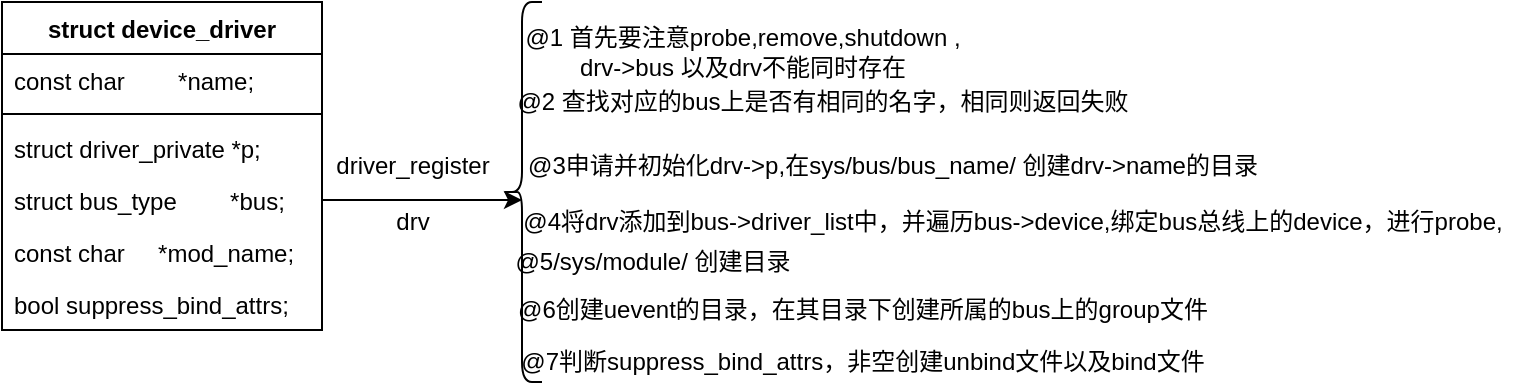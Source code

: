 <mxfile version="12.7.9" type="device"><diagram id="UmrQZe7idBBOyYUXQMQh" name="Page-1"><mxGraphModel dx="737" dy="387" grid="1" gridSize="10" guides="1" tooltips="1" connect="1" arrows="1" fold="1" page="1" pageScale="1" pageWidth="827" pageHeight="1169" math="0" shadow="0"><root><mxCell id="0"/><mxCell id="1" parent="0"/><mxCell id="XxuNyEnBPRLVjxllwFEz-1" value="struct device_driver" style="swimlane;fontStyle=1;align=center;verticalAlign=top;childLayout=stackLayout;horizontal=1;startSize=26;horizontalStack=0;resizeParent=1;resizeParentMax=0;resizeLast=0;collapsible=1;marginBottom=0;" vertex="1" parent="1"><mxGeometry x="70" y="210" width="160" height="164" as="geometry"/></mxCell><mxCell id="XxuNyEnBPRLVjxllwFEz-2" value="const char        *name;" style="text;strokeColor=none;fillColor=none;align=left;verticalAlign=top;spacingLeft=4;spacingRight=4;overflow=hidden;rotatable=0;points=[[0,0.5],[1,0.5]];portConstraint=eastwest;" vertex="1" parent="XxuNyEnBPRLVjxllwFEz-1"><mxGeometry y="26" width="160" height="26" as="geometry"/></mxCell><mxCell id="XxuNyEnBPRLVjxllwFEz-3" value="" style="line;strokeWidth=1;fillColor=none;align=left;verticalAlign=middle;spacingTop=-1;spacingLeft=3;spacingRight=3;rotatable=0;labelPosition=right;points=[];portConstraint=eastwest;" vertex="1" parent="XxuNyEnBPRLVjxllwFEz-1"><mxGeometry y="52" width="160" height="8" as="geometry"/></mxCell><mxCell id="XxuNyEnBPRLVjxllwFEz-4" value="struct driver_private *p;" style="text;strokeColor=none;fillColor=none;align=left;verticalAlign=top;spacingLeft=4;spacingRight=4;overflow=hidden;rotatable=0;points=[[0,0.5],[1,0.5]];portConstraint=eastwest;" vertex="1" parent="XxuNyEnBPRLVjxllwFEz-1"><mxGeometry y="60" width="160" height="26" as="geometry"/></mxCell><mxCell id="XxuNyEnBPRLVjxllwFEz-10" value="struct bus_type        *bus;" style="text;strokeColor=none;fillColor=none;align=left;verticalAlign=top;spacingLeft=4;spacingRight=4;overflow=hidden;rotatable=0;points=[[0,0.5],[1,0.5]];portConstraint=eastwest;" vertex="1" parent="XxuNyEnBPRLVjxllwFEz-1"><mxGeometry y="86" width="160" height="26" as="geometry"/></mxCell><mxCell id="XxuNyEnBPRLVjxllwFEz-11" value="const char     *mod_name;" style="text;strokeColor=none;fillColor=none;align=left;verticalAlign=top;spacingLeft=4;spacingRight=4;overflow=hidden;rotatable=0;points=[[0,0.5],[1,0.5]];portConstraint=eastwest;" vertex="1" parent="XxuNyEnBPRLVjxllwFEz-1"><mxGeometry y="112" width="160" height="26" as="geometry"/></mxCell><mxCell id="XxuNyEnBPRLVjxllwFEz-5" value="bool suppress_bind_attrs;" style="text;strokeColor=none;fillColor=none;align=left;verticalAlign=top;spacingLeft=4;spacingRight=4;overflow=hidden;rotatable=0;points=[[0,0.5],[1,0.5]];portConstraint=eastwest;" vertex="1" parent="XxuNyEnBPRLVjxllwFEz-1"><mxGeometry y="138" width="160" height="26" as="geometry"/></mxCell><mxCell id="XxuNyEnBPRLVjxllwFEz-7" value="driver_register" style="text;html=1;align=center;verticalAlign=middle;resizable=0;points=[];autosize=1;" vertex="1" parent="1"><mxGeometry x="230" y="282" width="90" height="20" as="geometry"/></mxCell><mxCell id="XxuNyEnBPRLVjxllwFEz-12" style="edgeStyle=orthogonalEdgeStyle;rounded=0;orthogonalLoop=1;jettySize=auto;html=1;" edge="1" parent="1" source="XxuNyEnBPRLVjxllwFEz-10"><mxGeometry relative="1" as="geometry"><mxPoint x="330" y="309" as="targetPoint"/></mxGeometry></mxCell><mxCell id="XxuNyEnBPRLVjxllwFEz-13" value="" style="shape=curlyBracket;whiteSpace=wrap;html=1;rounded=1;" vertex="1" parent="1"><mxGeometry x="320" y="210" width="20" height="190" as="geometry"/></mxCell><mxCell id="XxuNyEnBPRLVjxllwFEz-14" value="&lt;div&gt;@1 首先要注意probe,remove,shutdown ,&lt;/div&gt;&lt;div&gt;drv-&amp;gt;bus 以及drv不能同时存在&lt;br&gt;&lt;/div&gt;" style="text;html=1;align=center;verticalAlign=middle;resizable=0;points=[];autosize=1;" vertex="1" parent="1"><mxGeometry x="320" y="220" width="240" height="30" as="geometry"/></mxCell><mxCell id="XxuNyEnBPRLVjxllwFEz-15" value="@2 查找对应的bus上是否有相同的名字，相同则返回失败" style="text;html=1;align=center;verticalAlign=middle;resizable=0;points=[];autosize=1;" vertex="1" parent="1"><mxGeometry x="320" y="250" width="320" height="20" as="geometry"/></mxCell><mxCell id="XxuNyEnBPRLVjxllwFEz-16" value="drv" style="text;html=1;align=center;verticalAlign=middle;resizable=0;points=[];autosize=1;" vertex="1" parent="1"><mxGeometry x="260" y="310" width="30" height="20" as="geometry"/></mxCell><mxCell id="XxuNyEnBPRLVjxllwFEz-17" value="@3申请并初始化drv-&amp;gt;p,在sys/bus/bus_name/ 创建drv-&amp;gt;name的目录" style="text;html=1;align=center;verticalAlign=middle;resizable=0;points=[];autosize=1;" vertex="1" parent="1"><mxGeometry x="320" y="282" width="390" height="20" as="geometry"/></mxCell><mxCell id="XxuNyEnBPRLVjxllwFEz-18" value="@4将drv添加到bus-&amp;gt;driver_list中，并遍历bus-&amp;gt;device,绑定bus总线上的device，进行probe," style="text;html=1;align=center;verticalAlign=middle;resizable=0;points=[];autosize=1;" vertex="1" parent="1"><mxGeometry x="320" y="310" width="510" height="20" as="geometry"/></mxCell><mxCell id="XxuNyEnBPRLVjxllwFEz-19" value="@5/sys/module/ 创建目录" style="text;html=1;align=center;verticalAlign=middle;resizable=0;points=[];autosize=1;" vertex="1" parent="1"><mxGeometry x="320" y="330" width="150" height="20" as="geometry"/></mxCell><mxCell id="XxuNyEnBPRLVjxllwFEz-20" value="@6创建uevent的目录，在其目录下创建所属的bus上的group文件" style="text;html=1;align=center;verticalAlign=middle;resizable=0;points=[];autosize=1;" vertex="1" parent="1"><mxGeometry x="320" y="354" width="360" height="20" as="geometry"/></mxCell><mxCell id="XxuNyEnBPRLVjxllwFEz-21" value="@7判断suppress_bind_attrs，非空创建unbind文件以及bind文件" style="text;html=1;align=center;verticalAlign=middle;resizable=0;points=[];autosize=1;" vertex="1" parent="1"><mxGeometry x="320" y="380" width="360" height="20" as="geometry"/></mxCell></root></mxGraphModel></diagram></mxfile>